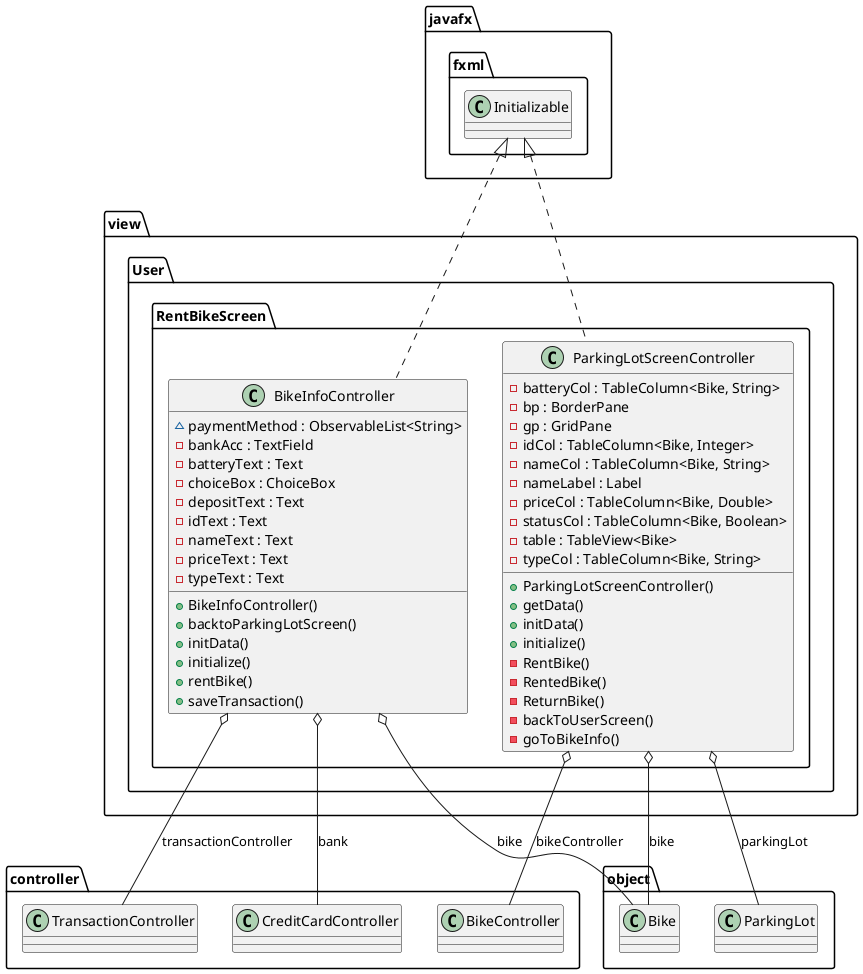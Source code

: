 @startuml


  namespace view {
    namespace User {
      namespace RentBikeScreen {
        class view.User.RentBikeScreen.BikeInfoController {
            ~ paymentMethod : ObservableList<String>
            - bankAcc : TextField
            - batteryText : Text
            - choiceBox : ChoiceBox
            - depositText : Text
            - idText : Text
            - nameText : Text
            - priceText : Text
            - typeText : Text
            + BikeInfoController()
            + backtoParkingLotScreen()
            + initData()
            + initialize()
            + rentBike()
            + saveTransaction()
        }
      }
    }
  }
  

  namespace view {
    namespace User {
      namespace RentBikeScreen {
        class view.User.RentBikeScreen.ParkingLotScreenController {
            - batteryCol : TableColumn<Bike, String>
            - bp : BorderPane
            - gp : GridPane
            - idCol : TableColumn<Bike, Integer>
            - nameCol : TableColumn<Bike, String>
            - nameLabel : Label
            - priceCol : TableColumn<Bike, Double>
            - statusCol : TableColumn<Bike, Boolean>
            - table : TableView<Bike>
            - typeCol : TableColumn<Bike, String>
            + ParkingLotScreenController()
            + getData()
            + initData()
            + initialize()
            - RentBike()
            - RentedBike()
            - ReturnBike()
            - backToUserScreen()
            - goToBikeInfo()
        }
      }
    }
  }
  

  view.User.RentBikeScreen.BikeInfoController .up.|> javafx.fxml.Initializable
  view.User.RentBikeScreen.BikeInfoController o-- controller.CreditCardController : bank
  view.User.RentBikeScreen.BikeInfoController o-- object.Bike : bike
  view.User.RentBikeScreen.BikeInfoController o-- controller.TransactionController : transactionController
  view.User.RentBikeScreen.ParkingLotScreenController .up.|> javafx.fxml.Initializable
  view.User.RentBikeScreen.ParkingLotScreenController o-- object.Bike : bike
  view.User.RentBikeScreen.ParkingLotScreenController o-- controller.BikeController : bikeController
  view.User.RentBikeScreen.ParkingLotScreenController o-- object.ParkingLot : parkingLot




@enduml
